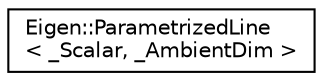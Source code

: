 digraph "Graphical Class Hierarchy"
{
  edge [fontname="Helvetica",fontsize="10",labelfontname="Helvetica",labelfontsize="10"];
  node [fontname="Helvetica",fontsize="10",shape=record];
  rankdir="LR";
  Node1 [label="Eigen::ParametrizedLine\l\< _Scalar, _AmbientDim \>",height=0.2,width=0.4,color="black", fillcolor="white", style="filled",URL="$class_eigen_1_1_parametrized_line.html",tooltip="A parametrized line. "];
}
